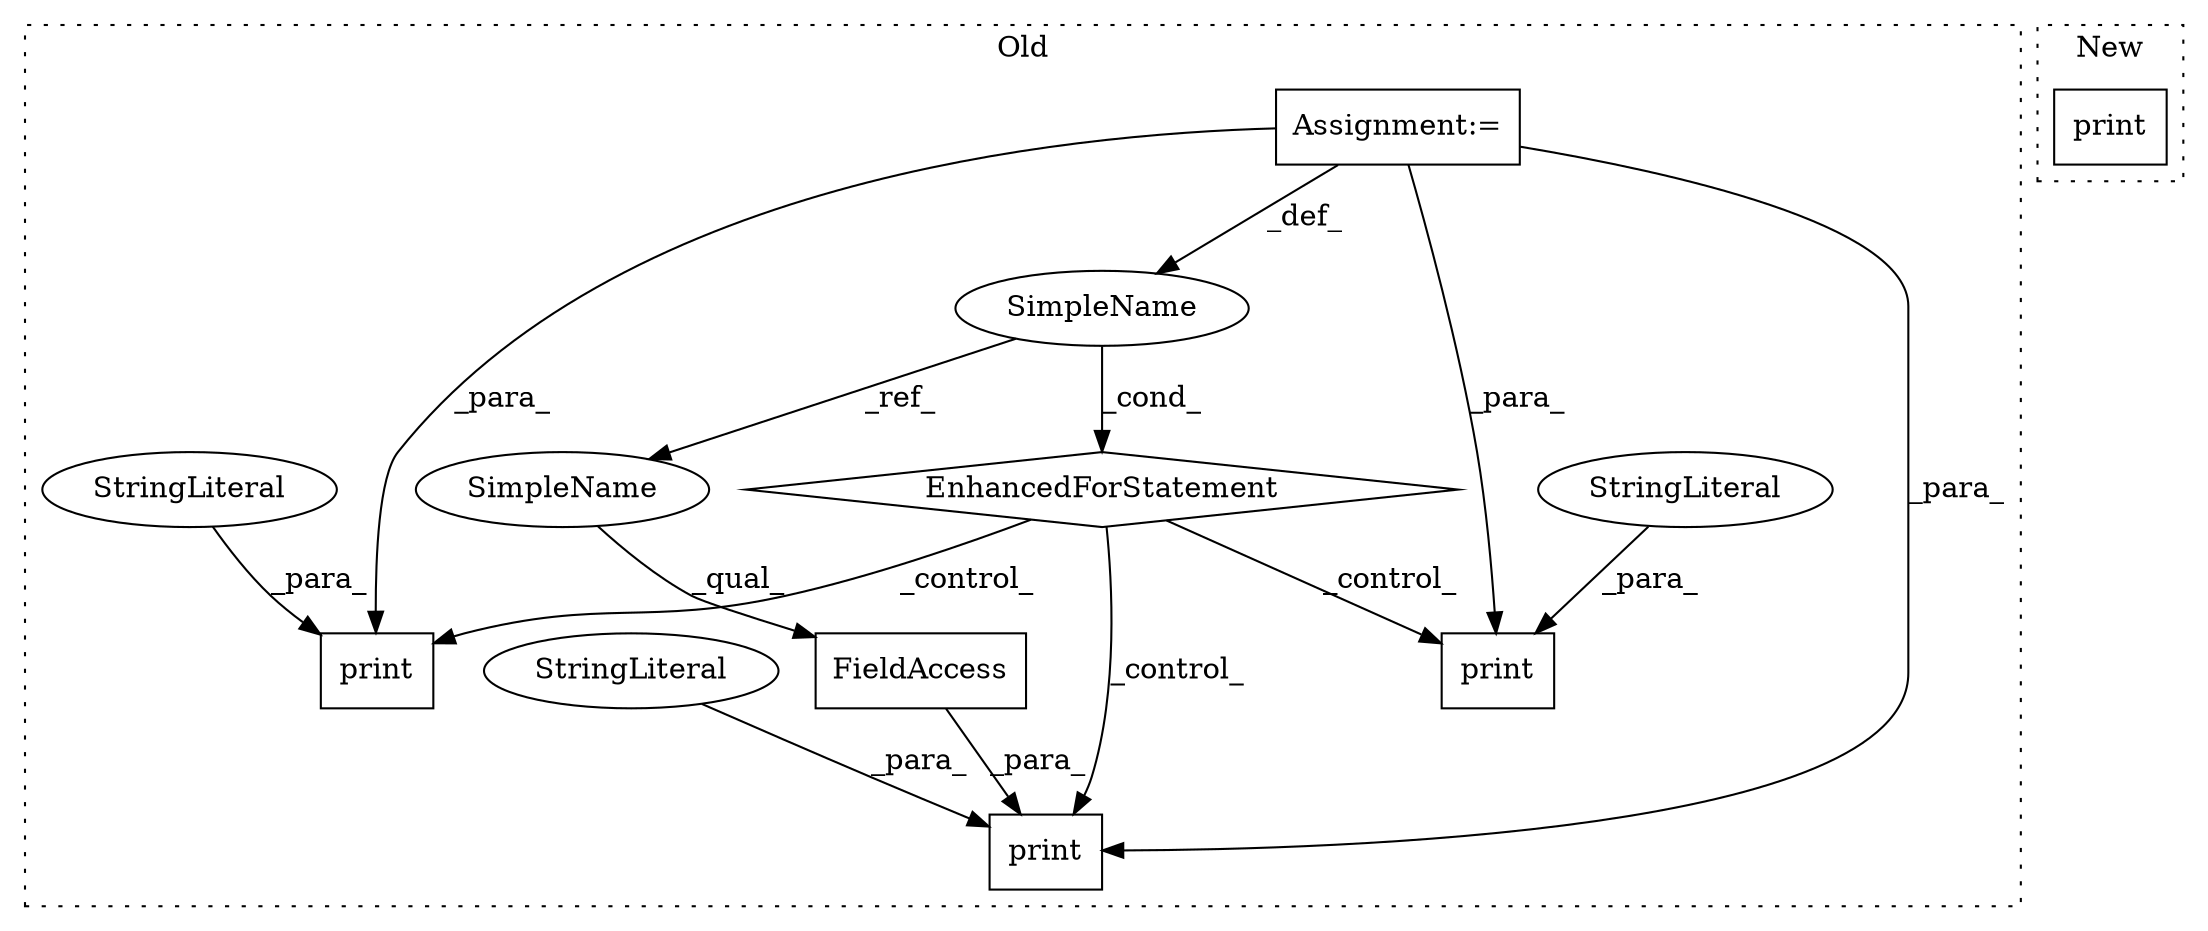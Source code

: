 digraph G {
subgraph cluster0 {
1 [label="EnhancedForStatement" a="70" s="1435,1515" l="53,2" shape="diamond"];
3 [label="Assignment:=" a="7" s="1401" l="1" shape="box"];
4 [label="print" a="32" s="1607,1653" l="6,1" shape="box"];
5 [label="SimpleName" a="42" s="1492" l="9" shape="ellipse"];
6 [label="StringLiteral" a="45" s="1613" l="9" shape="ellipse"];
7 [label="FieldAccess" a="22" s="1683" l="20" shape="box"];
8 [label="print" a="32" s="1662,1703" l="6,1" shape="box"];
9 [label="StringLiteral" a="45" s="1668" l="14" shape="ellipse"];
10 [label="print" a="32" s="1552,1598" l="6,1" shape="box"];
11 [label="StringLiteral" a="45" s="1558" l="8" shape="ellipse"];
12 [label="SimpleName" a="42" s="1683" l="9" shape="ellipse"];
label = "Old";
style="dotted";
}
subgraph cluster1 {
2 [label="print" a="32" s="1641,1672" l="6,1" shape="box"];
label = "New";
style="dotted";
}
1 -> 10 [label="_control_"];
1 -> 8 [label="_control_"];
1 -> 4 [label="_control_"];
3 -> 4 [label="_para_"];
3 -> 10 [label="_para_"];
3 -> 5 [label="_def_"];
3 -> 8 [label="_para_"];
5 -> 12 [label="_ref_"];
5 -> 1 [label="_cond_"];
6 -> 4 [label="_para_"];
7 -> 8 [label="_para_"];
9 -> 8 [label="_para_"];
11 -> 10 [label="_para_"];
12 -> 7 [label="_qual_"];
}